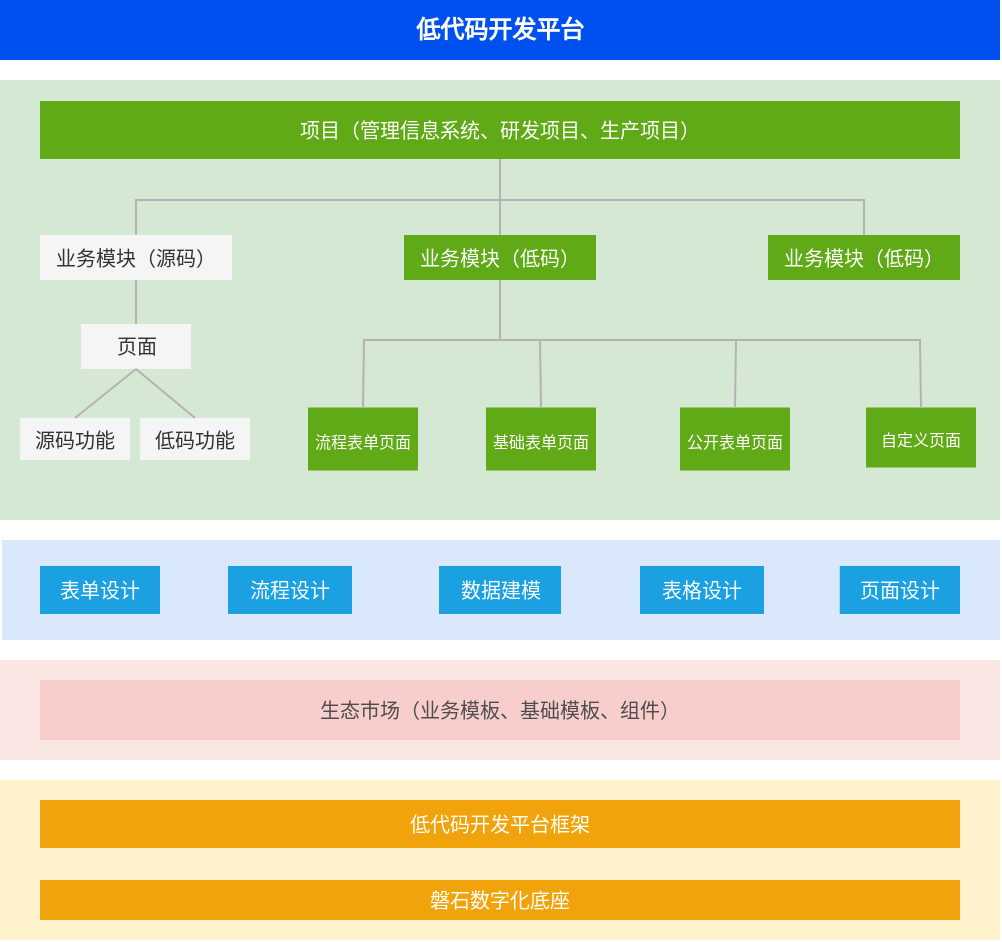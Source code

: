<mxfile version="24.4.4" type="github">
  <diagram name="第 1 页" id="Xk4DTeO2L7ebXj1VIphF">
    <mxGraphModel dx="1195" dy="650" grid="1" gridSize="10" guides="1" tooltips="1" connect="1" arrows="1" fold="1" page="1" pageScale="1" pageWidth="827" pageHeight="1169" math="0" shadow="0">
      <root>
        <mxCell id="0" />
        <mxCell id="1" parent="0" />
        <mxCell id="1DKFtj1IndCgD2F-R4Oi-11" value="" style="rounded=0;whiteSpace=wrap;html=1;fillColor=#dae8fc;strokeColor=none;" vertex="1" parent="1">
          <mxGeometry x="331" y="670" width="499" height="50" as="geometry" />
        </mxCell>
        <mxCell id="1DKFtj1IndCgD2F-R4Oi-1" value="" style="rounded=0;whiteSpace=wrap;html=1;fillColor=#FAE7E3;dashed=1;strokeColor=none;" vertex="1" parent="1">
          <mxGeometry x="330" y="730" width="500" height="50" as="geometry" />
        </mxCell>
        <mxCell id="Bs9pkw0BLUhhkMPPzYj--3" value="" style="rounded=0;whiteSpace=wrap;html=1;fillColor=#fff2cc;dashed=1;strokeColor=none;" parent="1" vertex="1">
          <mxGeometry x="330" y="790" width="500" height="80" as="geometry" />
        </mxCell>
        <mxCell id="2grN98Y4-Hv0bliAiQ4v-3" value="" style="rounded=0;whiteSpace=wrap;html=1;fillColor=#d5e8d4;dashed=1;strokeColor=none;" parent="1" vertex="1">
          <mxGeometry x="330" y="440" width="500" height="220" as="geometry" />
        </mxCell>
        <mxCell id="2grN98Y4-Hv0bliAiQ4v-35" value="&lt;b style=&quot;&quot;&gt;&lt;font style=&quot;font-size: 12px;&quot;&gt;低代码开发平台&lt;/font&gt;&lt;/b&gt;" style="rounded=0;whiteSpace=wrap;html=1;fillColor=#0050ef;fontColor=#ffffff;strokeColor=none;" parent="1" vertex="1">
          <mxGeometry x="330" y="400" width="500" height="30" as="geometry" />
        </mxCell>
        <mxCell id="2grN98Y4-Hv0bliAiQ4v-36" value="&lt;font color=&quot;#ffffff&quot; style=&quot;font-size: 10px;&quot;&gt;低代码开发平台框架&lt;/font&gt;" style="rounded=0;whiteSpace=wrap;html=1;fillColor=#f0a30a;strokeColor=none;align=center;fontColor=#000000;" parent="1" vertex="1">
          <mxGeometry x="350" y="800" width="460" height="24" as="geometry" />
        </mxCell>
        <mxCell id="2grN98Y4-Hv0bliAiQ4v-37" value="&lt;font color=&quot;#ffffff&quot; style=&quot;font-size: 10px;&quot;&gt;磐石数字化底座&lt;/font&gt;" style="rounded=0;whiteSpace=wrap;html=1;fillColor=#f0a30a;strokeColor=none;align=center;fontColor=#000000;" parent="1" vertex="1">
          <mxGeometry x="350" y="840" width="460" height="20" as="geometry" />
        </mxCell>
        <mxCell id="2grN98Y4-Hv0bliAiQ4v-41" value="&lt;span style=&quot;font-size: 10px;&quot;&gt;项目（管理信息系统、研发项目、生产项目）&lt;/span&gt;" style="rounded=0;whiteSpace=wrap;html=1;fillColor=#60a917;fontColor=#ffffff;strokeColor=none;align=center;" parent="1" vertex="1">
          <mxGeometry x="350" y="450.5" width="460" height="29" as="geometry" />
        </mxCell>
        <mxCell id="2grN98Y4-Hv0bliAiQ4v-42" value="&lt;span style=&quot;font-size: 10px;&quot;&gt;业务模块&lt;/span&gt;&lt;span style=&quot;font-size: 10px;&quot;&gt;（源码）&lt;/span&gt;" style="rounded=0;whiteSpace=wrap;html=1;align=center;fillColor=#f5f5f5;fontColor=#333333;strokeColor=none;" parent="1" vertex="1">
          <mxGeometry x="350" y="517.5" width="96" height="22.5" as="geometry" />
        </mxCell>
        <mxCell id="2grN98Y4-Hv0bliAiQ4v-43" value="&lt;span style=&quot;font-size: 10px;&quot;&gt;低码功能&lt;/span&gt;" style="rounded=0;whiteSpace=wrap;html=1;fillColor=#f5f5f5;fontColor=#333333;strokeColor=none;align=center;" parent="1" vertex="1">
          <mxGeometry x="400" y="609" width="55" height="21" as="geometry" />
        </mxCell>
        <mxCell id="2grN98Y4-Hv0bliAiQ4v-44" value="&lt;font style=&quot;font-size: 10px;&quot;&gt;表单设计&lt;/font&gt;" style="rounded=0;whiteSpace=wrap;html=1;fillColor=#1ba1e2;fontColor=#ffffff;strokeColor=none;align=center;" parent="1" vertex="1">
          <mxGeometry x="350" y="683" width="60" height="24" as="geometry" />
        </mxCell>
        <mxCell id="2grN98Y4-Hv0bliAiQ4v-45" style="edgeStyle=orthogonalEdgeStyle;rounded=0;orthogonalLoop=1;jettySize=auto;html=1;exitX=0.5;exitY=1;exitDx=0;exitDy=0;" parent="1" source="2grN98Y4-Hv0bliAiQ4v-44" target="2grN98Y4-Hv0bliAiQ4v-44" edge="1">
          <mxGeometry relative="1" as="geometry" />
        </mxCell>
        <mxCell id="2grN98Y4-Hv0bliAiQ4v-48" value="&lt;font style=&quot;font-size: 10px;&quot;&gt;源码功能&lt;/font&gt;" style="rounded=0;whiteSpace=wrap;html=1;fillColor=#f5f5f5;strokeColor=none;align=center;fontColor=#333333;" parent="1" vertex="1">
          <mxGeometry x="340" y="609" width="55" height="21" as="geometry" />
        </mxCell>
        <mxCell id="2grN98Y4-Hv0bliAiQ4v-49" value="&lt;font style=&quot;font-size: 8px;&quot;&gt;流程表单页面&lt;/font&gt;" style="rounded=0;whiteSpace=wrap;html=1;fillColor=#60a917;fontColor=#ffffff;strokeColor=none;align=center;" parent="1" vertex="1">
          <mxGeometry x="484" y="603.75" width="55" height="31.5" as="geometry" />
        </mxCell>
        <mxCell id="2grN98Y4-Hv0bliAiQ4v-50" value="&lt;font style=&quot;font-size: 8px;&quot;&gt;基础表单页面&lt;/font&gt;" style="rounded=0;whiteSpace=wrap;html=1;fillColor=#60a917;strokeColor=none;align=center;fontColor=#ffffff;" parent="1" vertex="1">
          <mxGeometry x="573" y="603.75" width="55" height="31.5" as="geometry" />
        </mxCell>
        <mxCell id="2grN98Y4-Hv0bliAiQ4v-51" value="&lt;font style=&quot;font-size: 8px;&quot;&gt;公开表单页面&lt;/font&gt;" style="rounded=0;whiteSpace=wrap;html=1;fillColor=#60a917;strokeColor=none;align=center;fontColor=#ffffff;" parent="1" vertex="1">
          <mxGeometry x="670" y="603.75" width="55" height="31.5" as="geometry" />
        </mxCell>
        <mxCell id="2grN98Y4-Hv0bliAiQ4v-53" value="&lt;font style=&quot;font-size: 8px;&quot;&gt;自定义页面&lt;/font&gt;" style="rounded=0;whiteSpace=wrap;html=1;fillColor=#60a917;fontColor=#ffffff;strokeColor=none;align=center;" parent="1" vertex="1">
          <mxGeometry x="763" y="603.75" width="55" height="30" as="geometry" />
        </mxCell>
        <mxCell id="2grN98Y4-Hv0bliAiQ4v-66" value="&lt;font style=&quot;font-size: 10px;&quot;&gt;流程设计&lt;/font&gt;" style="rounded=0;whiteSpace=wrap;html=1;fillColor=#1ba1e2;fontColor=#ffffff;strokeColor=none;align=center;" parent="1" vertex="1">
          <mxGeometry x="444" y="683" width="62" height="24" as="geometry" />
        </mxCell>
        <mxCell id="2grN98Y4-Hv0bliAiQ4v-67" value="&lt;font style=&quot;font-size: 10px;&quot;&gt;数据建模&lt;/font&gt;" style="rounded=0;whiteSpace=wrap;html=1;fillColor=#1ba1e2;fontColor=#ffffff;strokeColor=none;align=center;" parent="1" vertex="1">
          <mxGeometry x="549.5" y="683" width="61" height="24" as="geometry" />
        </mxCell>
        <mxCell id="2grN98Y4-Hv0bliAiQ4v-68" value="&lt;font style=&quot;font-size: 10px;&quot;&gt;页面设计&lt;/font&gt;" style="rounded=0;whiteSpace=wrap;html=1;fillColor=#1ba1e2;fontColor=#ffffff;strokeColor=none;align=center;" parent="1" vertex="1">
          <mxGeometry x="749.88" y="683" width="60.12" height="24" as="geometry" />
        </mxCell>
        <mxCell id="2grN98Y4-Hv0bliAiQ4v-69" value="&lt;font style=&quot;font-size: 10px;&quot;&gt;表格设计&lt;/font&gt;" style="rounded=0;whiteSpace=wrap;html=1;fillColor=#1ba1e2;fontColor=#ffffff;strokeColor=none;align=center;" parent="1" vertex="1">
          <mxGeometry x="650" y="683" width="62" height="24" as="geometry" />
        </mxCell>
        <mxCell id="Bs9pkw0BLUhhkMPPzYj--1" value="&lt;span style=&quot;font-size: 10px;&quot;&gt;&lt;font color=&quot;#4d4d4d&quot;&gt;生态市场（业务模板、基础模板、组件）&lt;/font&gt;&lt;/span&gt;" style="rounded=0;whiteSpace=wrap;html=1;fillColor=#f8cecc;strokeColor=none;align=center;" parent="1" vertex="1">
          <mxGeometry x="350" y="740" width="460" height="30" as="geometry" />
        </mxCell>
        <mxCell id="1DKFtj1IndCgD2F-R4Oi-2" value="&lt;span style=&quot;font-size: 10px;&quot;&gt;页面&lt;/span&gt;" style="rounded=0;whiteSpace=wrap;html=1;fillColor=#f5f5f5;fontColor=#333333;strokeColor=none;align=center;" vertex="1" parent="1">
          <mxGeometry x="370.5" y="562" width="55" height="22.5" as="geometry" />
        </mxCell>
        <mxCell id="1DKFtj1IndCgD2F-R4Oi-14" value="&lt;span style=&quot;font-size: 10px;&quot;&gt;业务模块&lt;/span&gt;&lt;span style=&quot;font-size: 10px;&quot;&gt;（低码）&lt;/span&gt;" style="rounded=0;whiteSpace=wrap;html=1;align=center;fillColor=#60a917;fontColor=#ffffff;strokeColor=none;" vertex="1" parent="1">
          <mxGeometry x="532" y="517.5" width="96" height="22.5" as="geometry" />
        </mxCell>
        <mxCell id="1DKFtj1IndCgD2F-R4Oi-15" value="&lt;span style=&quot;font-size: 10px;&quot;&gt;业务模块&lt;/span&gt;&lt;span style=&quot;font-size: 10px;&quot;&gt;（低码）&lt;/span&gt;" style="rounded=0;whiteSpace=wrap;html=1;align=center;fillColor=#60a917;fontColor=#ffffff;strokeColor=none;" vertex="1" parent="1">
          <mxGeometry x="714" y="517.5" width="96" height="22.5" as="geometry" />
        </mxCell>
        <mxCell id="1DKFtj1IndCgD2F-R4Oi-17" value="" style="endArrow=none;html=1;rounded=0;entryX=0.5;entryY=1;entryDx=0;entryDy=0;exitX=0.5;exitY=0;exitDx=0;exitDy=0;strokeColor=#B3B3B3;" edge="1" parent="1" source="1DKFtj1IndCgD2F-R4Oi-14" target="2grN98Y4-Hv0bliAiQ4v-41">
          <mxGeometry width="50" height="50" relative="1" as="geometry">
            <mxPoint x="550" y="550" as="sourcePoint" />
            <mxPoint x="600" y="500" as="targetPoint" />
          </mxGeometry>
        </mxCell>
        <mxCell id="1DKFtj1IndCgD2F-R4Oi-18" value="" style="endArrow=none;html=1;rounded=0;exitX=0.5;exitY=0;exitDx=0;exitDy=0;entryX=0.5;entryY=1;entryDx=0;entryDy=0;strokeColor=#B3B3B3;" edge="1" parent="1" source="2grN98Y4-Hv0bliAiQ4v-42" target="2grN98Y4-Hv0bliAiQ4v-41">
          <mxGeometry width="50" height="50" relative="1" as="geometry">
            <mxPoint x="550" y="550" as="sourcePoint" />
            <mxPoint x="600" y="500" as="targetPoint" />
            <Array as="points">
              <mxPoint x="398" y="500" />
              <mxPoint x="580" y="500" />
            </Array>
          </mxGeometry>
        </mxCell>
        <mxCell id="1DKFtj1IndCgD2F-R4Oi-20" value="" style="endArrow=none;html=1;rounded=0;entryX=0.5;entryY=0;entryDx=0;entryDy=0;strokeColor=#B3B3B3;" edge="1" parent="1" target="1DKFtj1IndCgD2F-R4Oi-15">
          <mxGeometry width="50" height="50" relative="1" as="geometry">
            <mxPoint x="580" y="480" as="sourcePoint" />
            <mxPoint x="762" y="518" as="targetPoint" />
            <Array as="points">
              <mxPoint x="580" y="500" />
              <mxPoint x="762" y="500" />
            </Array>
          </mxGeometry>
        </mxCell>
        <mxCell id="1DKFtj1IndCgD2F-R4Oi-21" value="" style="endArrow=none;html=1;rounded=0;entryX=0.5;entryY=1;entryDx=0;entryDy=0;strokeColor=#B3B3B3;" edge="1" parent="1" source="1DKFtj1IndCgD2F-R4Oi-2" target="2grN98Y4-Hv0bliAiQ4v-42">
          <mxGeometry width="50" height="50" relative="1" as="geometry">
            <mxPoint x="660" y="570" as="sourcePoint" />
            <mxPoint x="710" y="520" as="targetPoint" />
          </mxGeometry>
        </mxCell>
        <mxCell id="1DKFtj1IndCgD2F-R4Oi-41" value="" style="endArrow=none;html=1;rounded=0;exitX=0.5;exitY=0;exitDx=0;exitDy=0;entryX=0.5;entryY=1;entryDx=0;entryDy=0;fillColor=#f5f5f5;strokeColor=#B3B3B3;" edge="1" parent="1" source="2grN98Y4-Hv0bliAiQ4v-49" target="1DKFtj1IndCgD2F-R4Oi-14">
          <mxGeometry width="50" height="50" relative="1" as="geometry">
            <mxPoint x="570" y="570" as="sourcePoint" />
            <mxPoint x="620" y="520" as="targetPoint" />
            <Array as="points">
              <mxPoint x="512" y="570" />
              <mxPoint x="580" y="570" />
            </Array>
          </mxGeometry>
        </mxCell>
        <mxCell id="1DKFtj1IndCgD2F-R4Oi-42" value="" style="endArrow=none;html=1;rounded=0;exitX=0.5;exitY=0;exitDx=0;exitDy=0;entryX=0.5;entryY=1;entryDx=0;entryDy=0;fillColor=#f5f5f5;strokeColor=#B3B3B3;" edge="1" parent="1" source="2grN98Y4-Hv0bliAiQ4v-50" target="1DKFtj1IndCgD2F-R4Oi-14">
          <mxGeometry width="50" height="50" relative="1" as="geometry">
            <mxPoint x="522" y="614" as="sourcePoint" />
            <mxPoint x="590" y="550" as="targetPoint" />
            <Array as="points">
              <mxPoint x="600" y="570" />
              <mxPoint x="580" y="570" />
            </Array>
          </mxGeometry>
        </mxCell>
        <mxCell id="1DKFtj1IndCgD2F-R4Oi-43" value="" style="endArrow=none;html=1;rounded=0;exitX=0.5;exitY=0;exitDx=0;exitDy=0;entryX=0.5;entryY=1;entryDx=0;entryDy=0;fillColor=#f5f5f5;strokeColor=#B3B3B3;" edge="1" parent="1" source="2grN98Y4-Hv0bliAiQ4v-51" target="1DKFtj1IndCgD2F-R4Oi-14">
          <mxGeometry width="50" height="50" relative="1" as="geometry">
            <mxPoint x="611" y="614" as="sourcePoint" />
            <mxPoint x="590" y="550" as="targetPoint" />
            <Array as="points">
              <mxPoint x="698" y="570" />
              <mxPoint x="580" y="570" />
            </Array>
          </mxGeometry>
        </mxCell>
        <mxCell id="1DKFtj1IndCgD2F-R4Oi-44" value="" style="endArrow=none;html=1;rounded=0;exitX=0.5;exitY=0;exitDx=0;exitDy=0;entryX=0.5;entryY=1;entryDx=0;entryDy=0;fillColor=#f5f5f5;strokeColor=#B3B3B3;" edge="1" parent="1" source="2grN98Y4-Hv0bliAiQ4v-53" target="1DKFtj1IndCgD2F-R4Oi-14">
          <mxGeometry width="50" height="50" relative="1" as="geometry">
            <mxPoint x="708" y="614" as="sourcePoint" />
            <mxPoint x="590" y="550" as="targetPoint" />
            <Array as="points">
              <mxPoint x="790" y="570" />
              <mxPoint x="580" y="570" />
            </Array>
          </mxGeometry>
        </mxCell>
        <mxCell id="1DKFtj1IndCgD2F-R4Oi-45" value="" style="endArrow=none;html=1;rounded=0;exitX=0.5;exitY=0;exitDx=0;exitDy=0;entryX=0.5;entryY=1;entryDx=0;entryDy=0;fillColor=#f5f5f5;strokeColor=#B3B3B3;" edge="1" parent="1" source="2grN98Y4-Hv0bliAiQ4v-48" target="1DKFtj1IndCgD2F-R4Oi-2">
          <mxGeometry width="50" height="50" relative="1" as="geometry">
            <mxPoint x="490" y="580" as="sourcePoint" />
            <mxPoint x="540" y="530" as="targetPoint" />
          </mxGeometry>
        </mxCell>
        <mxCell id="1DKFtj1IndCgD2F-R4Oi-46" value="" style="endArrow=none;html=1;rounded=0;exitX=0.5;exitY=1;exitDx=0;exitDy=0;entryX=0.5;entryY=0;entryDx=0;entryDy=0;fillColor=#f5f5f5;strokeColor=#B3B3B3;" edge="1" parent="1" source="1DKFtj1IndCgD2F-R4Oi-2" target="2grN98Y4-Hv0bliAiQ4v-43">
          <mxGeometry width="50" height="50" relative="1" as="geometry">
            <mxPoint x="378" y="619" as="sourcePoint" />
            <mxPoint x="408" y="595" as="targetPoint" />
          </mxGeometry>
        </mxCell>
      </root>
    </mxGraphModel>
  </diagram>
</mxfile>
